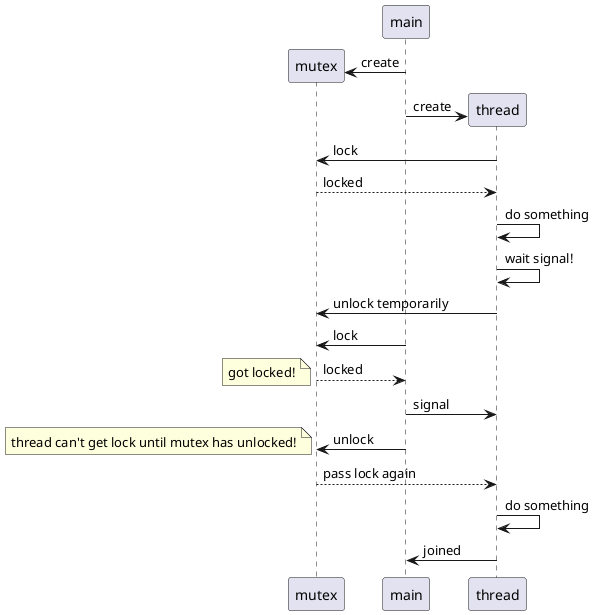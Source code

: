 @startuml 01-03_01.png

Create mutex
main -> mutex: create

Create thread
main -> thread: create

thread -> mutex: lock
mutex --> thread: locked
thread -> thread: do something
thread -> thread: wait signal!
thread -> mutex: unlock temporarily


main -> mutex: lock
mutex --> main: locked
note left : got locked!


main -> thread: signal
main -> mutex: unlock
note left: thread can't get lock until mutex has unlocked!

mutex --> thread: pass lock again
thread -> thread: do something

thread -> main: joined

@enduml
